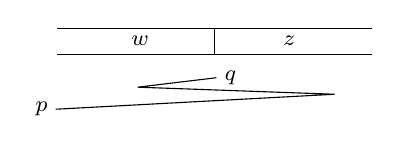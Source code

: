 \begin{tikzpicture}[tapeseg/.style={minimum height=1.1em,minimum width=1.5em,outer sep=0pt,node distance=0pt}]
	\footnotesize
	\node[tapeseg] (center) {};
	\node[tapeseg,node distance=.5] (w) [left=of center] {$w$};
	\node[tapeseg,node distance=.5] (z) [right=of center] {$z$};
	\draw	([xshift=-2cm]center.north) -- ([xshift=+2cm]center.north)
	([xshift=-2cm]center.south) -- ([xshift=+2cm]center.south)
	(center.north) -- (center.south);
	\node (q) at ([xshift=2mm,yshift=-3mm]center.south) {$q$};
	\node (p) at ([xshift=-2.2cm,yshift=-7mm]center.south) {$p$};
	\draw	(q.west) -- ++(-1cm,-.12cm)
	-- ++(+2.5cm,-.09cm) -- (p.east);
\end{tikzpicture}
